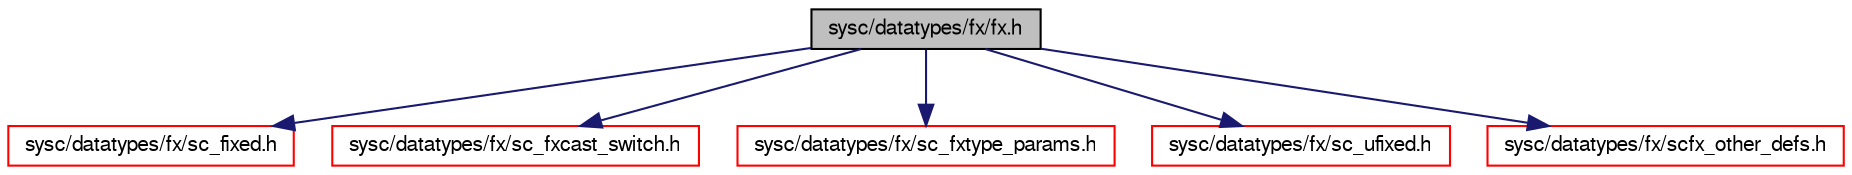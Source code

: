 digraph G
{
  edge [fontname="FreeSans",fontsize="10",labelfontname="FreeSans",labelfontsize="10"];
  node [fontname="FreeSans",fontsize="10",shape=record];
  Node1 [label="sysc/datatypes/fx/fx.h",height=0.2,width=0.4,color="black", fillcolor="grey75", style="filled" fontcolor="black"];
  Node1 -> Node2 [color="midnightblue",fontsize="10",style="solid",fontname="FreeSans"];
  Node2 [label="sysc/datatypes/fx/sc_fixed.h",height=0.2,width=0.4,color="red", fillcolor="white", style="filled",URL="$a00308.html"];
  Node1 -> Node3 [color="midnightblue",fontsize="10",style="solid",fontname="FreeSans"];
  Node3 [label="sysc/datatypes/fx/sc_fxcast_switch.h",height=0.2,width=0.4,color="red", fillcolor="white", style="filled",URL="$a00310.html"];
  Node1 -> Node4 [color="midnightblue",fontsize="10",style="solid",fontname="FreeSans"];
  Node4 [label="sysc/datatypes/fx/sc_fxtype_params.h",height=0.2,width=0.4,color="red", fillcolor="white", style="filled",URL="$a00314.html"];
  Node1 -> Node5 [color="midnightblue",fontsize="10",style="solid",fontname="FreeSans"];
  Node5 [label="sysc/datatypes/fx/sc_ufixed.h",height=0.2,width=0.4,color="red", fillcolor="white", style="filled",URL="$a00318.html"];
  Node1 -> Node6 [color="midnightblue",fontsize="10",style="solid",fontname="FreeSans"];
  Node6 [label="sysc/datatypes/fx/scfx_other_defs.h",height=0.2,width=0.4,color="red", fillcolor="white", style="filled",URL="$a00321.html"];
}
